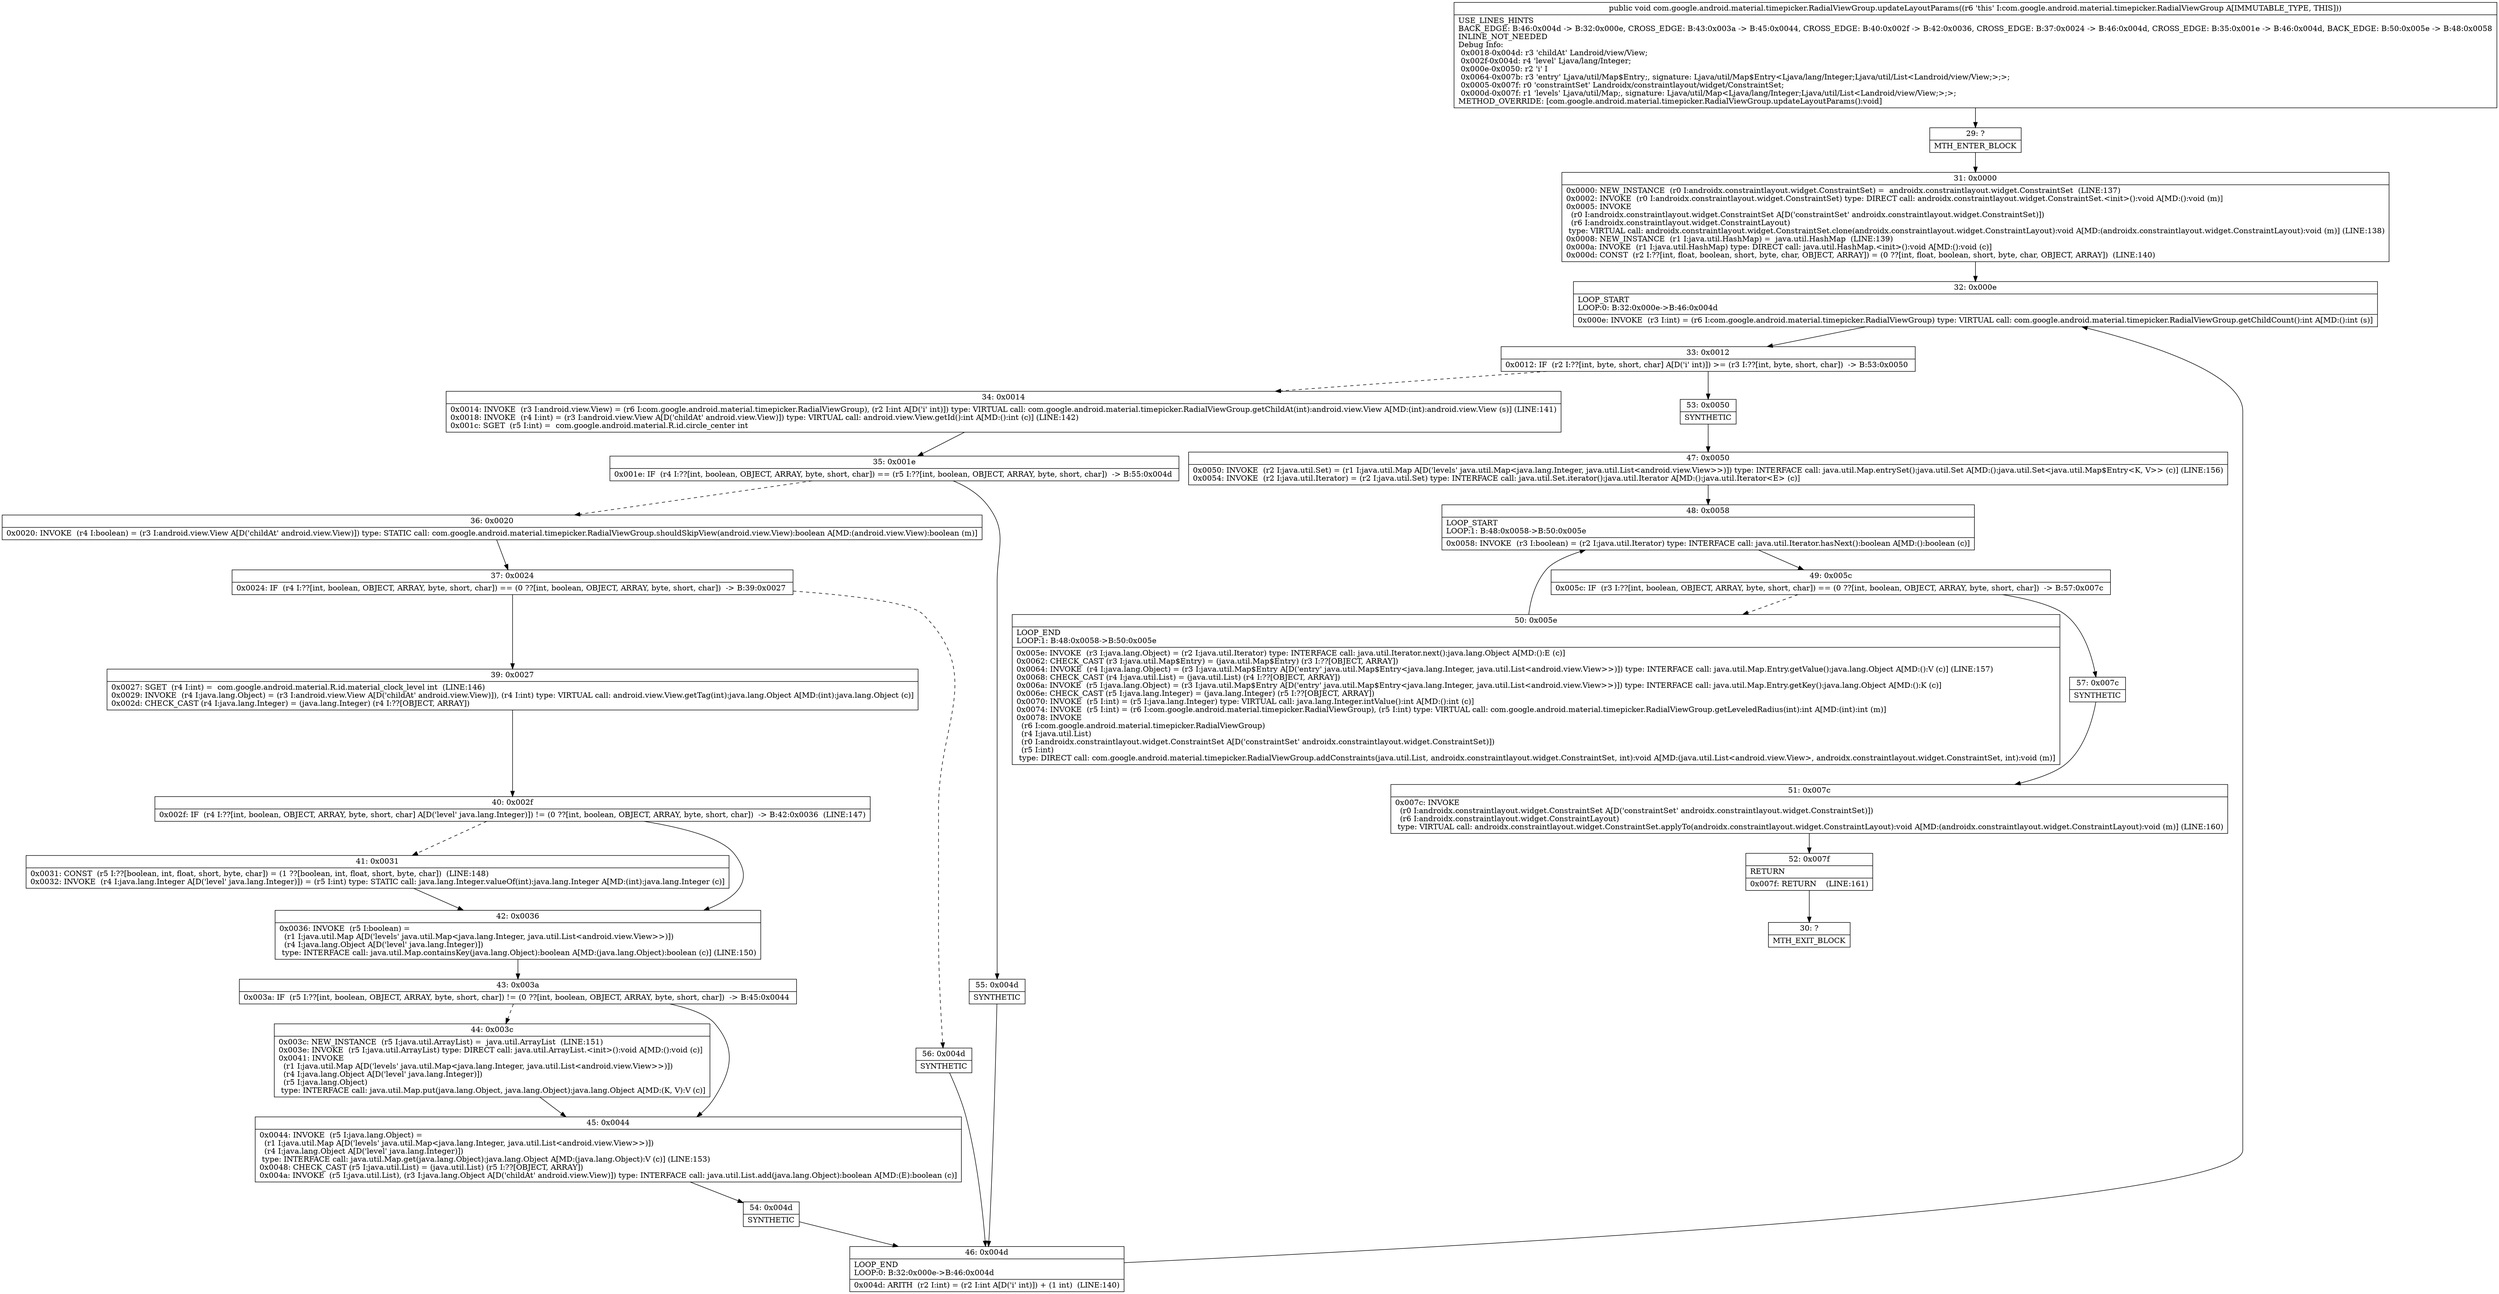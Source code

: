 digraph "CFG forcom.google.android.material.timepicker.RadialViewGroup.updateLayoutParams()V" {
Node_29 [shape=record,label="{29\:\ ?|MTH_ENTER_BLOCK\l}"];
Node_31 [shape=record,label="{31\:\ 0x0000|0x0000: NEW_INSTANCE  (r0 I:androidx.constraintlayout.widget.ConstraintSet) =  androidx.constraintlayout.widget.ConstraintSet  (LINE:137)\l0x0002: INVOKE  (r0 I:androidx.constraintlayout.widget.ConstraintSet) type: DIRECT call: androidx.constraintlayout.widget.ConstraintSet.\<init\>():void A[MD:():void (m)]\l0x0005: INVOKE  \l  (r0 I:androidx.constraintlayout.widget.ConstraintSet A[D('constraintSet' androidx.constraintlayout.widget.ConstraintSet)])\l  (r6 I:androidx.constraintlayout.widget.ConstraintLayout)\l type: VIRTUAL call: androidx.constraintlayout.widget.ConstraintSet.clone(androidx.constraintlayout.widget.ConstraintLayout):void A[MD:(androidx.constraintlayout.widget.ConstraintLayout):void (m)] (LINE:138)\l0x0008: NEW_INSTANCE  (r1 I:java.util.HashMap) =  java.util.HashMap  (LINE:139)\l0x000a: INVOKE  (r1 I:java.util.HashMap) type: DIRECT call: java.util.HashMap.\<init\>():void A[MD:():void (c)]\l0x000d: CONST  (r2 I:??[int, float, boolean, short, byte, char, OBJECT, ARRAY]) = (0 ??[int, float, boolean, short, byte, char, OBJECT, ARRAY])  (LINE:140)\l}"];
Node_32 [shape=record,label="{32\:\ 0x000e|LOOP_START\lLOOP:0: B:32:0x000e\-\>B:46:0x004d\l|0x000e: INVOKE  (r3 I:int) = (r6 I:com.google.android.material.timepicker.RadialViewGroup) type: VIRTUAL call: com.google.android.material.timepicker.RadialViewGroup.getChildCount():int A[MD:():int (s)]\l}"];
Node_33 [shape=record,label="{33\:\ 0x0012|0x0012: IF  (r2 I:??[int, byte, short, char] A[D('i' int)]) \>= (r3 I:??[int, byte, short, char])  \-\> B:53:0x0050 \l}"];
Node_34 [shape=record,label="{34\:\ 0x0014|0x0014: INVOKE  (r3 I:android.view.View) = (r6 I:com.google.android.material.timepicker.RadialViewGroup), (r2 I:int A[D('i' int)]) type: VIRTUAL call: com.google.android.material.timepicker.RadialViewGroup.getChildAt(int):android.view.View A[MD:(int):android.view.View (s)] (LINE:141)\l0x0018: INVOKE  (r4 I:int) = (r3 I:android.view.View A[D('childAt' android.view.View)]) type: VIRTUAL call: android.view.View.getId():int A[MD:():int (c)] (LINE:142)\l0x001c: SGET  (r5 I:int) =  com.google.android.material.R.id.circle_center int \l}"];
Node_35 [shape=record,label="{35\:\ 0x001e|0x001e: IF  (r4 I:??[int, boolean, OBJECT, ARRAY, byte, short, char]) == (r5 I:??[int, boolean, OBJECT, ARRAY, byte, short, char])  \-\> B:55:0x004d \l}"];
Node_36 [shape=record,label="{36\:\ 0x0020|0x0020: INVOKE  (r4 I:boolean) = (r3 I:android.view.View A[D('childAt' android.view.View)]) type: STATIC call: com.google.android.material.timepicker.RadialViewGroup.shouldSkipView(android.view.View):boolean A[MD:(android.view.View):boolean (m)]\l}"];
Node_37 [shape=record,label="{37\:\ 0x0024|0x0024: IF  (r4 I:??[int, boolean, OBJECT, ARRAY, byte, short, char]) == (0 ??[int, boolean, OBJECT, ARRAY, byte, short, char])  \-\> B:39:0x0027 \l}"];
Node_39 [shape=record,label="{39\:\ 0x0027|0x0027: SGET  (r4 I:int) =  com.google.android.material.R.id.material_clock_level int  (LINE:146)\l0x0029: INVOKE  (r4 I:java.lang.Object) = (r3 I:android.view.View A[D('childAt' android.view.View)]), (r4 I:int) type: VIRTUAL call: android.view.View.getTag(int):java.lang.Object A[MD:(int):java.lang.Object (c)]\l0x002d: CHECK_CAST (r4 I:java.lang.Integer) = (java.lang.Integer) (r4 I:??[OBJECT, ARRAY]) \l}"];
Node_40 [shape=record,label="{40\:\ 0x002f|0x002f: IF  (r4 I:??[int, boolean, OBJECT, ARRAY, byte, short, char] A[D('level' java.lang.Integer)]) != (0 ??[int, boolean, OBJECT, ARRAY, byte, short, char])  \-\> B:42:0x0036  (LINE:147)\l}"];
Node_41 [shape=record,label="{41\:\ 0x0031|0x0031: CONST  (r5 I:??[boolean, int, float, short, byte, char]) = (1 ??[boolean, int, float, short, byte, char])  (LINE:148)\l0x0032: INVOKE  (r4 I:java.lang.Integer A[D('level' java.lang.Integer)]) = (r5 I:int) type: STATIC call: java.lang.Integer.valueOf(int):java.lang.Integer A[MD:(int):java.lang.Integer (c)]\l}"];
Node_42 [shape=record,label="{42\:\ 0x0036|0x0036: INVOKE  (r5 I:boolean) = \l  (r1 I:java.util.Map A[D('levels' java.util.Map\<java.lang.Integer, java.util.List\<android.view.View\>\>)])\l  (r4 I:java.lang.Object A[D('level' java.lang.Integer)])\l type: INTERFACE call: java.util.Map.containsKey(java.lang.Object):boolean A[MD:(java.lang.Object):boolean (c)] (LINE:150)\l}"];
Node_43 [shape=record,label="{43\:\ 0x003a|0x003a: IF  (r5 I:??[int, boolean, OBJECT, ARRAY, byte, short, char]) != (0 ??[int, boolean, OBJECT, ARRAY, byte, short, char])  \-\> B:45:0x0044 \l}"];
Node_44 [shape=record,label="{44\:\ 0x003c|0x003c: NEW_INSTANCE  (r5 I:java.util.ArrayList) =  java.util.ArrayList  (LINE:151)\l0x003e: INVOKE  (r5 I:java.util.ArrayList) type: DIRECT call: java.util.ArrayList.\<init\>():void A[MD:():void (c)]\l0x0041: INVOKE  \l  (r1 I:java.util.Map A[D('levels' java.util.Map\<java.lang.Integer, java.util.List\<android.view.View\>\>)])\l  (r4 I:java.lang.Object A[D('level' java.lang.Integer)])\l  (r5 I:java.lang.Object)\l type: INTERFACE call: java.util.Map.put(java.lang.Object, java.lang.Object):java.lang.Object A[MD:(K, V):V (c)]\l}"];
Node_45 [shape=record,label="{45\:\ 0x0044|0x0044: INVOKE  (r5 I:java.lang.Object) = \l  (r1 I:java.util.Map A[D('levels' java.util.Map\<java.lang.Integer, java.util.List\<android.view.View\>\>)])\l  (r4 I:java.lang.Object A[D('level' java.lang.Integer)])\l type: INTERFACE call: java.util.Map.get(java.lang.Object):java.lang.Object A[MD:(java.lang.Object):V (c)] (LINE:153)\l0x0048: CHECK_CAST (r5 I:java.util.List) = (java.util.List) (r5 I:??[OBJECT, ARRAY]) \l0x004a: INVOKE  (r5 I:java.util.List), (r3 I:java.lang.Object A[D('childAt' android.view.View)]) type: INTERFACE call: java.util.List.add(java.lang.Object):boolean A[MD:(E):boolean (c)]\l}"];
Node_54 [shape=record,label="{54\:\ 0x004d|SYNTHETIC\l}"];
Node_46 [shape=record,label="{46\:\ 0x004d|LOOP_END\lLOOP:0: B:32:0x000e\-\>B:46:0x004d\l|0x004d: ARITH  (r2 I:int) = (r2 I:int A[D('i' int)]) + (1 int)  (LINE:140)\l}"];
Node_56 [shape=record,label="{56\:\ 0x004d|SYNTHETIC\l}"];
Node_55 [shape=record,label="{55\:\ 0x004d|SYNTHETIC\l}"];
Node_53 [shape=record,label="{53\:\ 0x0050|SYNTHETIC\l}"];
Node_47 [shape=record,label="{47\:\ 0x0050|0x0050: INVOKE  (r2 I:java.util.Set) = (r1 I:java.util.Map A[D('levels' java.util.Map\<java.lang.Integer, java.util.List\<android.view.View\>\>)]) type: INTERFACE call: java.util.Map.entrySet():java.util.Set A[MD:():java.util.Set\<java.util.Map$Entry\<K, V\>\> (c)] (LINE:156)\l0x0054: INVOKE  (r2 I:java.util.Iterator) = (r2 I:java.util.Set) type: INTERFACE call: java.util.Set.iterator():java.util.Iterator A[MD:():java.util.Iterator\<E\> (c)]\l}"];
Node_48 [shape=record,label="{48\:\ 0x0058|LOOP_START\lLOOP:1: B:48:0x0058\-\>B:50:0x005e\l|0x0058: INVOKE  (r3 I:boolean) = (r2 I:java.util.Iterator) type: INTERFACE call: java.util.Iterator.hasNext():boolean A[MD:():boolean (c)]\l}"];
Node_49 [shape=record,label="{49\:\ 0x005c|0x005c: IF  (r3 I:??[int, boolean, OBJECT, ARRAY, byte, short, char]) == (0 ??[int, boolean, OBJECT, ARRAY, byte, short, char])  \-\> B:57:0x007c \l}"];
Node_50 [shape=record,label="{50\:\ 0x005e|LOOP_END\lLOOP:1: B:48:0x0058\-\>B:50:0x005e\l|0x005e: INVOKE  (r3 I:java.lang.Object) = (r2 I:java.util.Iterator) type: INTERFACE call: java.util.Iterator.next():java.lang.Object A[MD:():E (c)]\l0x0062: CHECK_CAST (r3 I:java.util.Map$Entry) = (java.util.Map$Entry) (r3 I:??[OBJECT, ARRAY]) \l0x0064: INVOKE  (r4 I:java.lang.Object) = (r3 I:java.util.Map$Entry A[D('entry' java.util.Map$Entry\<java.lang.Integer, java.util.List\<android.view.View\>\>)]) type: INTERFACE call: java.util.Map.Entry.getValue():java.lang.Object A[MD:():V (c)] (LINE:157)\l0x0068: CHECK_CAST (r4 I:java.util.List) = (java.util.List) (r4 I:??[OBJECT, ARRAY]) \l0x006a: INVOKE  (r5 I:java.lang.Object) = (r3 I:java.util.Map$Entry A[D('entry' java.util.Map$Entry\<java.lang.Integer, java.util.List\<android.view.View\>\>)]) type: INTERFACE call: java.util.Map.Entry.getKey():java.lang.Object A[MD:():K (c)]\l0x006e: CHECK_CAST (r5 I:java.lang.Integer) = (java.lang.Integer) (r5 I:??[OBJECT, ARRAY]) \l0x0070: INVOKE  (r5 I:int) = (r5 I:java.lang.Integer) type: VIRTUAL call: java.lang.Integer.intValue():int A[MD:():int (c)]\l0x0074: INVOKE  (r5 I:int) = (r6 I:com.google.android.material.timepicker.RadialViewGroup), (r5 I:int) type: VIRTUAL call: com.google.android.material.timepicker.RadialViewGroup.getLeveledRadius(int):int A[MD:(int):int (m)]\l0x0078: INVOKE  \l  (r6 I:com.google.android.material.timepicker.RadialViewGroup)\l  (r4 I:java.util.List)\l  (r0 I:androidx.constraintlayout.widget.ConstraintSet A[D('constraintSet' androidx.constraintlayout.widget.ConstraintSet)])\l  (r5 I:int)\l type: DIRECT call: com.google.android.material.timepicker.RadialViewGroup.addConstraints(java.util.List, androidx.constraintlayout.widget.ConstraintSet, int):void A[MD:(java.util.List\<android.view.View\>, androidx.constraintlayout.widget.ConstraintSet, int):void (m)]\l}"];
Node_57 [shape=record,label="{57\:\ 0x007c|SYNTHETIC\l}"];
Node_51 [shape=record,label="{51\:\ 0x007c|0x007c: INVOKE  \l  (r0 I:androidx.constraintlayout.widget.ConstraintSet A[D('constraintSet' androidx.constraintlayout.widget.ConstraintSet)])\l  (r6 I:androidx.constraintlayout.widget.ConstraintLayout)\l type: VIRTUAL call: androidx.constraintlayout.widget.ConstraintSet.applyTo(androidx.constraintlayout.widget.ConstraintLayout):void A[MD:(androidx.constraintlayout.widget.ConstraintLayout):void (m)] (LINE:160)\l}"];
Node_52 [shape=record,label="{52\:\ 0x007f|RETURN\l|0x007f: RETURN    (LINE:161)\l}"];
Node_30 [shape=record,label="{30\:\ ?|MTH_EXIT_BLOCK\l}"];
MethodNode[shape=record,label="{public void com.google.android.material.timepicker.RadialViewGroup.updateLayoutParams((r6 'this' I:com.google.android.material.timepicker.RadialViewGroup A[IMMUTABLE_TYPE, THIS]))  | USE_LINES_HINTS\lBACK_EDGE: B:46:0x004d \-\> B:32:0x000e, CROSS_EDGE: B:43:0x003a \-\> B:45:0x0044, CROSS_EDGE: B:40:0x002f \-\> B:42:0x0036, CROSS_EDGE: B:37:0x0024 \-\> B:46:0x004d, CROSS_EDGE: B:35:0x001e \-\> B:46:0x004d, BACK_EDGE: B:50:0x005e \-\> B:48:0x0058\lINLINE_NOT_NEEDED\lDebug Info:\l  0x0018\-0x004d: r3 'childAt' Landroid\/view\/View;\l  0x002f\-0x004d: r4 'level' Ljava\/lang\/Integer;\l  0x000e\-0x0050: r2 'i' I\l  0x0064\-0x007b: r3 'entry' Ljava\/util\/Map$Entry;, signature: Ljava\/util\/Map$Entry\<Ljava\/lang\/Integer;Ljava\/util\/List\<Landroid\/view\/View;\>;\>;\l  0x0005\-0x007f: r0 'constraintSet' Landroidx\/constraintlayout\/widget\/ConstraintSet;\l  0x000d\-0x007f: r1 'levels' Ljava\/util\/Map;, signature: Ljava\/util\/Map\<Ljava\/lang\/Integer;Ljava\/util\/List\<Landroid\/view\/View;\>;\>;\lMETHOD_OVERRIDE: [com.google.android.material.timepicker.RadialViewGroup.updateLayoutParams():void]\l}"];
MethodNode -> Node_29;Node_29 -> Node_31;
Node_31 -> Node_32;
Node_32 -> Node_33;
Node_33 -> Node_34[style=dashed];
Node_33 -> Node_53;
Node_34 -> Node_35;
Node_35 -> Node_36[style=dashed];
Node_35 -> Node_55;
Node_36 -> Node_37;
Node_37 -> Node_39;
Node_37 -> Node_56[style=dashed];
Node_39 -> Node_40;
Node_40 -> Node_41[style=dashed];
Node_40 -> Node_42;
Node_41 -> Node_42;
Node_42 -> Node_43;
Node_43 -> Node_44[style=dashed];
Node_43 -> Node_45;
Node_44 -> Node_45;
Node_45 -> Node_54;
Node_54 -> Node_46;
Node_46 -> Node_32;
Node_56 -> Node_46;
Node_55 -> Node_46;
Node_53 -> Node_47;
Node_47 -> Node_48;
Node_48 -> Node_49;
Node_49 -> Node_50[style=dashed];
Node_49 -> Node_57;
Node_50 -> Node_48;
Node_57 -> Node_51;
Node_51 -> Node_52;
Node_52 -> Node_30;
}

